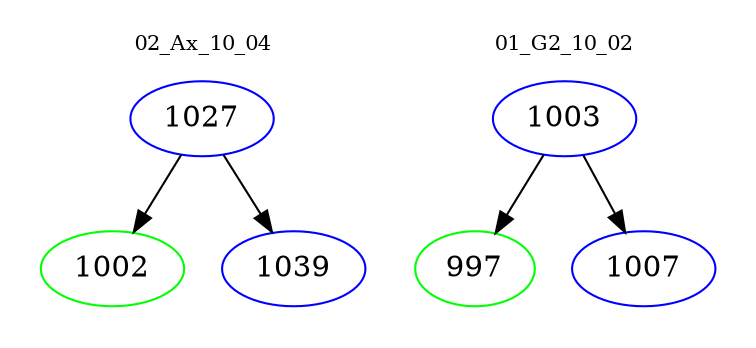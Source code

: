 digraph{
subgraph cluster_0 {
color = white
label = "02_Ax_10_04";
fontsize=10;
T0_1027 [label="1027", color="blue"]
T0_1027 -> T0_1002 [color="black"]
T0_1002 [label="1002", color="green"]
T0_1027 -> T0_1039 [color="black"]
T0_1039 [label="1039", color="blue"]
}
subgraph cluster_1 {
color = white
label = "01_G2_10_02";
fontsize=10;
T1_1003 [label="1003", color="blue"]
T1_1003 -> T1_997 [color="black"]
T1_997 [label="997", color="green"]
T1_1003 -> T1_1007 [color="black"]
T1_1007 [label="1007", color="blue"]
}
}
